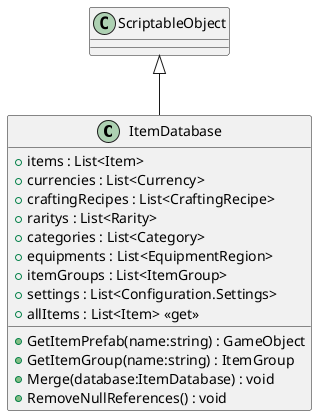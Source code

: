 @startuml
class ItemDatabase {
    + items : List<Item>
    + currencies : List<Currency>
    + craftingRecipes : List<CraftingRecipe>
    + raritys : List<Rarity>
    + categories : List<Category>
    + equipments : List<EquipmentRegion>
    + itemGroups : List<ItemGroup>
    + settings : List<Configuration.Settings>
    + allItems : List<Item> <<get>>
    + GetItemPrefab(name:string) : GameObject
    + GetItemGroup(name:string) : ItemGroup
    + Merge(database:ItemDatabase) : void
    + RemoveNullReferences() : void
}
ScriptableObject <|-- ItemDatabase
@enduml
